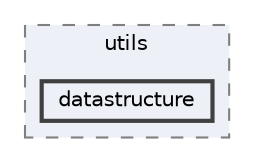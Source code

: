 digraph "src/utils/datastructure"
{
 // LATEX_PDF_SIZE
  bgcolor="transparent";
  edge [fontname=Helvetica,fontsize=10,labelfontname=Helvetica,labelfontsize=10];
  node [fontname=Helvetica,fontsize=10,shape=box,height=0.2,width=0.4];
  compound=true
  subgraph clusterdir_313caf1132e152dd9b58bea13a4052ca {
    graph [ bgcolor="#edf0f7", pencolor="grey50", label="utils", fontname=Helvetica,fontsize=10 style="filled,dashed", URL="dir_313caf1132e152dd9b58bea13a4052ca.html",tooltip=""]
  dir_5275907be8c1e11659711c3f88877d4c [label="datastructure", fillcolor="#edf0f7", color="grey25", style="filled,bold", URL="dir_5275907be8c1e11659711c3f88877d4c.html",tooltip=""];
  }
}
